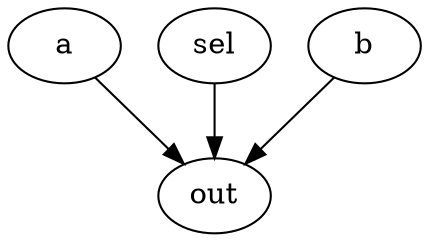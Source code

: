 strict digraph "" {
	a	[complexity=25,
		importance=2.45454441646,
		rank=0.0981817766583];
	out	[complexity=0,
		importance=0.454545232098,
		rank=0.0];
	a -> out;
	sel	[complexity=25,
		importance=4.27272534485,
		rank=0.170909013794];
	sel -> out;
	b	[complexity=25,
		importance=2.45454441646,
		rank=0.0981817766583];
	b -> out;
}
